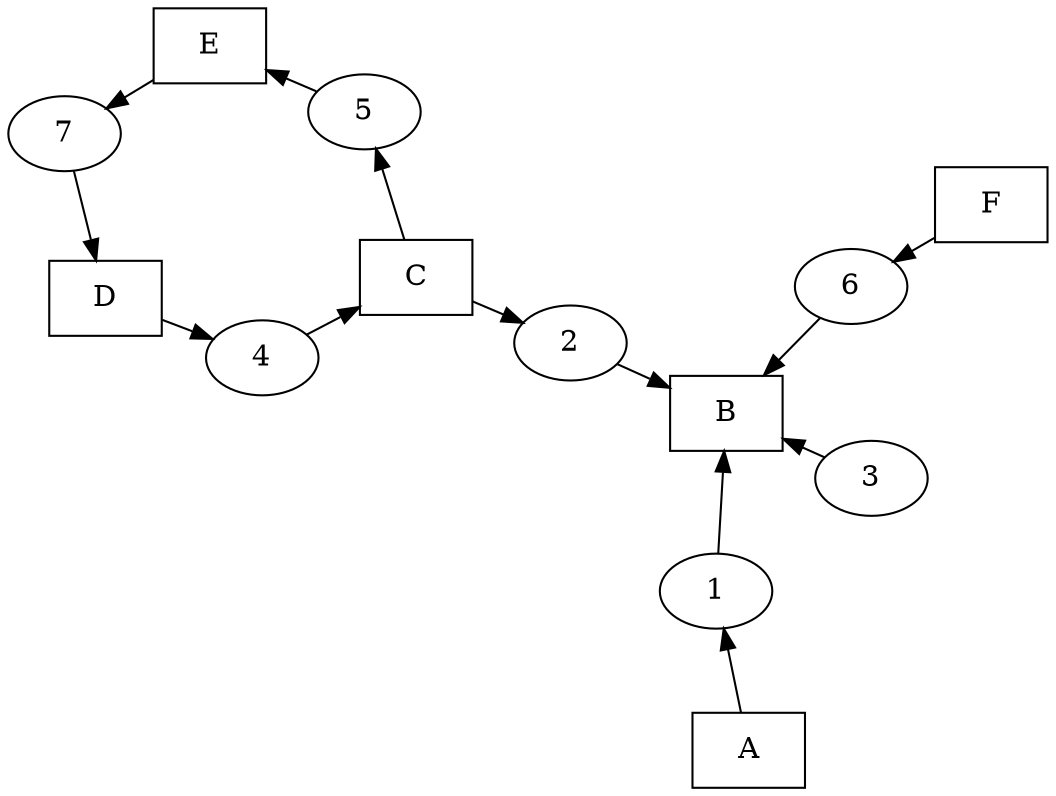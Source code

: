 #+begin_src dot :exports results :file ltxpng/deteccion_bloqueos.png
digraph G {
	layout = neato;
	1 [label = "1"];
	2 [label = "2"];
	3 [label = "3"];
	4 [label = "4"];
	5 [label = "5"];
	6 [label = "6"];
	7 [label = "7"];
	A [label = "A", shape = box];
	B [label = "B", shape = box];
	C [label = "C", shape = box];
	D [label = "D", shape = box];
	E [label = "E", shape = box];
	F [label = "F", shape = box];
	A -> 1 -> B
	3 -> B;
	F -> 6 -> B;
	2 -> B;
	4 -> C -> 2;
	C -> 5 -> E -> 7 -> D -> 4;
}
#+end_src
